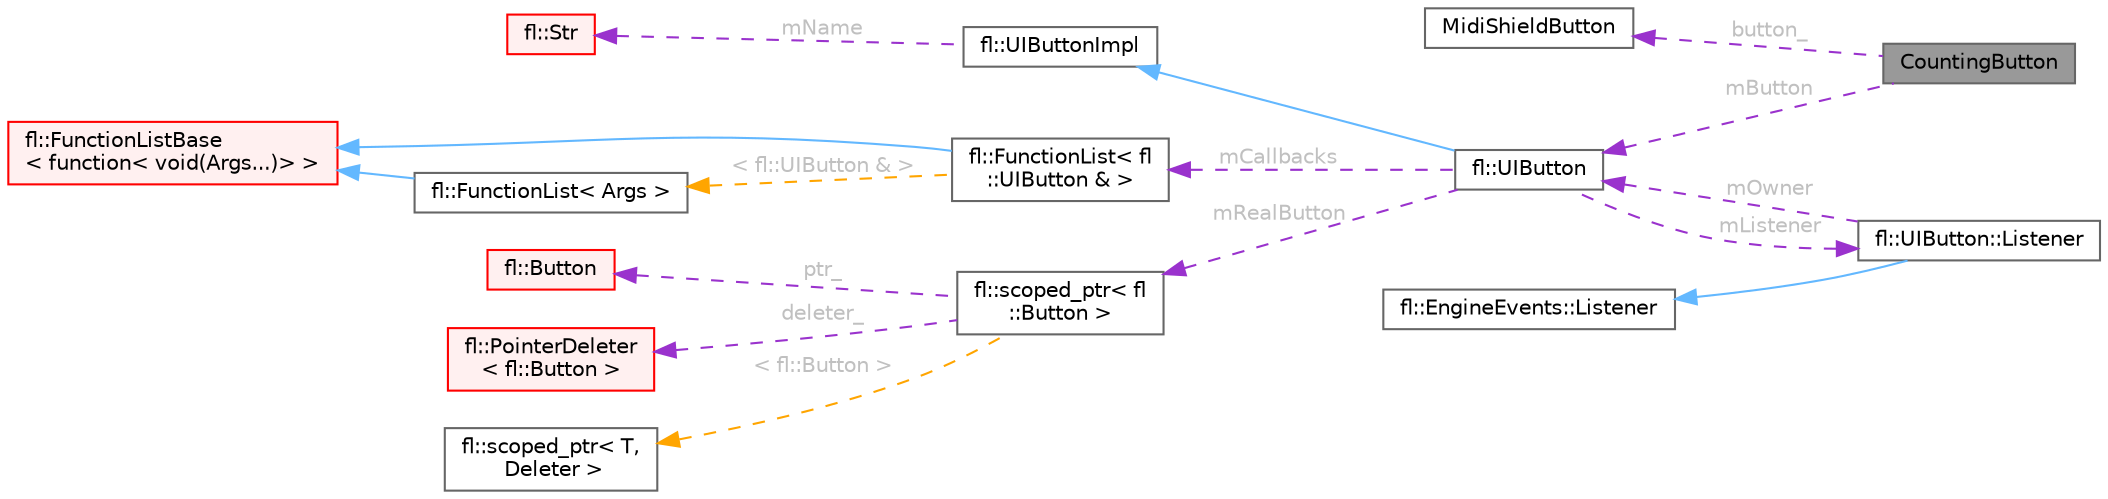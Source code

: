 digraph "CountingButton"
{
 // INTERACTIVE_SVG=YES
 // LATEX_PDF_SIZE
  bgcolor="transparent";
  edge [fontname=Helvetica,fontsize=10,labelfontname=Helvetica,labelfontsize=10];
  node [fontname=Helvetica,fontsize=10,shape=box,height=0.2,width=0.4];
  rankdir="LR";
  Node1 [id="Node000001",label="CountingButton",height=0.2,width=0.4,color="gray40", fillcolor="grey60", style="filled", fontcolor="black",tooltip=" "];
  Node2 -> Node1 [id="edge1_Node000001_Node000002",dir="back",color="darkorchid3",style="dashed",tooltip=" ",label=" button_",fontcolor="grey" ];
  Node2 [id="Node000002",label="MidiShieldButton",height=0.2,width=0.4,color="gray40", fillcolor="white", style="filled",URL="$d0/ddf/class_midi_shield_button.html",tooltip=" "];
  Node3 -> Node1 [id="edge2_Node000001_Node000003",dir="back",color="darkorchid3",style="dashed",tooltip=" ",label=" mButton",fontcolor="grey" ];
  Node3 [id="Node000003",label="fl::UIButton",height=0.2,width=0.4,color="gray40", fillcolor="white", style="filled",URL="$d3/d1d/classfl_1_1_u_i_button.html",tooltip=" "];
  Node4 -> Node3 [id="edge3_Node000003_Node000004",dir="back",color="steelblue1",style="solid",tooltip=" "];
  Node4 [id="Node000004",label="fl::UIButtonImpl",height=0.2,width=0.4,color="gray40", fillcolor="white", style="filled",URL="$d6/d8d/classfl_1_1_u_i_button_impl.html",tooltip=" "];
  Node5 -> Node4 [id="edge4_Node000004_Node000005",dir="back",color="darkorchid3",style="dashed",tooltip=" ",label=" mName",fontcolor="grey" ];
  Node5 [id="Node000005",label="fl::Str",height=0.2,width=0.4,color="red", fillcolor="#FFF0F0", style="filled",URL="$d2/d24/classfl_1_1_str.html",tooltip=" "];
  Node8 -> Node3 [id="edge5_Node000003_Node000008",dir="back",color="darkorchid3",style="dashed",tooltip=" ",label=" mCallbacks",fontcolor="grey" ];
  Node8 [id="Node000008",label="fl::FunctionList\< fl\l::UIButton & \>",height=0.2,width=0.4,color="gray40", fillcolor="white", style="filled",URL="$d1/d5d/classfl_1_1_function_list.html",tooltip=" "];
  Node9 -> Node8 [id="edge6_Node000008_Node000009",dir="back",color="steelblue1",style="solid",tooltip=" "];
  Node9 [id="Node000009",label="fl::FunctionListBase\l\< function\< void(Args...)\> \>",height=0.2,width=0.4,color="red", fillcolor="#FFF0F0", style="filled",URL="$d7/de3/classfl_1_1_function_list_base.html",tooltip=" "];
  Node15 -> Node8 [id="edge7_Node000008_Node000015",dir="back",color="orange",style="dashed",tooltip=" ",label=" \< fl::UIButton & \>",fontcolor="grey" ];
  Node15 [id="Node000015",label="fl::FunctionList\< Args \>",height=0.2,width=0.4,color="gray40", fillcolor="white", style="filled",URL="$d1/d5d/classfl_1_1_function_list.html",tooltip=" "];
  Node9 -> Node15 [id="edge8_Node000015_Node000009",dir="back",color="steelblue1",style="solid",tooltip=" "];
  Node16 -> Node3 [id="edge9_Node000003_Node000016",dir="back",color="darkorchid3",style="dashed",tooltip=" ",label=" mListener",fontcolor="grey" ];
  Node16 [id="Node000016",label="fl::UIButton::Listener",height=0.2,width=0.4,color="gray40", fillcolor="white", style="filled",URL="$d2/d68/structfl_1_1_u_i_button_1_1_listener.html",tooltip=" "];
  Node17 -> Node16 [id="edge10_Node000016_Node000017",dir="back",color="steelblue1",style="solid",tooltip=" "];
  Node17 [id="Node000017",label="fl::EngineEvents::Listener",height=0.2,width=0.4,color="gray40", fillcolor="white", style="filled",URL="$db/da2/classfl_1_1_engine_events_1_1_listener.html",tooltip=" "];
  Node3 -> Node16 [id="edge11_Node000016_Node000003",dir="back",color="darkorchid3",style="dashed",tooltip=" ",label=" mOwner",fontcolor="grey" ];
  Node18 -> Node3 [id="edge12_Node000003_Node000018",dir="back",color="darkorchid3",style="dashed",tooltip=" ",label=" mRealButton",fontcolor="grey" ];
  Node18 [id="Node000018",label="fl::scoped_ptr\< fl\l::Button \>",height=0.2,width=0.4,color="gray40", fillcolor="white", style="filled",URL="$df/d0b/classfl_1_1scoped__ptr.html",tooltip=" "];
  Node19 -> Node18 [id="edge13_Node000018_Node000019",dir="back",color="darkorchid3",style="dashed",tooltip=" ",label=" ptr_",fontcolor="grey" ];
  Node19 [id="Node000019",label="fl::Button",height=0.2,width=0.4,color="red", fillcolor="#FFF0F0", style="filled",URL="$d3/d85/classfl_1_1_button.html",tooltip=" "];
  Node26 -> Node18 [id="edge14_Node000018_Node000026",dir="back",color="darkorchid3",style="dashed",tooltip=" ",label=" deleter_",fontcolor="grey" ];
  Node26 [id="Node000026",label="fl::PointerDeleter\l\< fl::Button \>",height=0.2,width=0.4,color="red", fillcolor="#FFF0F0", style="filled",URL="$d8/d3d/structfl_1_1_pointer_deleter.html",tooltip=" "];
  Node28 -> Node18 [id="edge15_Node000018_Node000028",dir="back",color="orange",style="dashed",tooltip=" ",label=" \< fl::Button \>",fontcolor="grey" ];
  Node28 [id="Node000028",label="fl::scoped_ptr\< T,\l Deleter \>",height=0.2,width=0.4,color="gray40", fillcolor="white", style="filled",URL="$df/d0b/classfl_1_1scoped__ptr.html",tooltip=" "];
}
